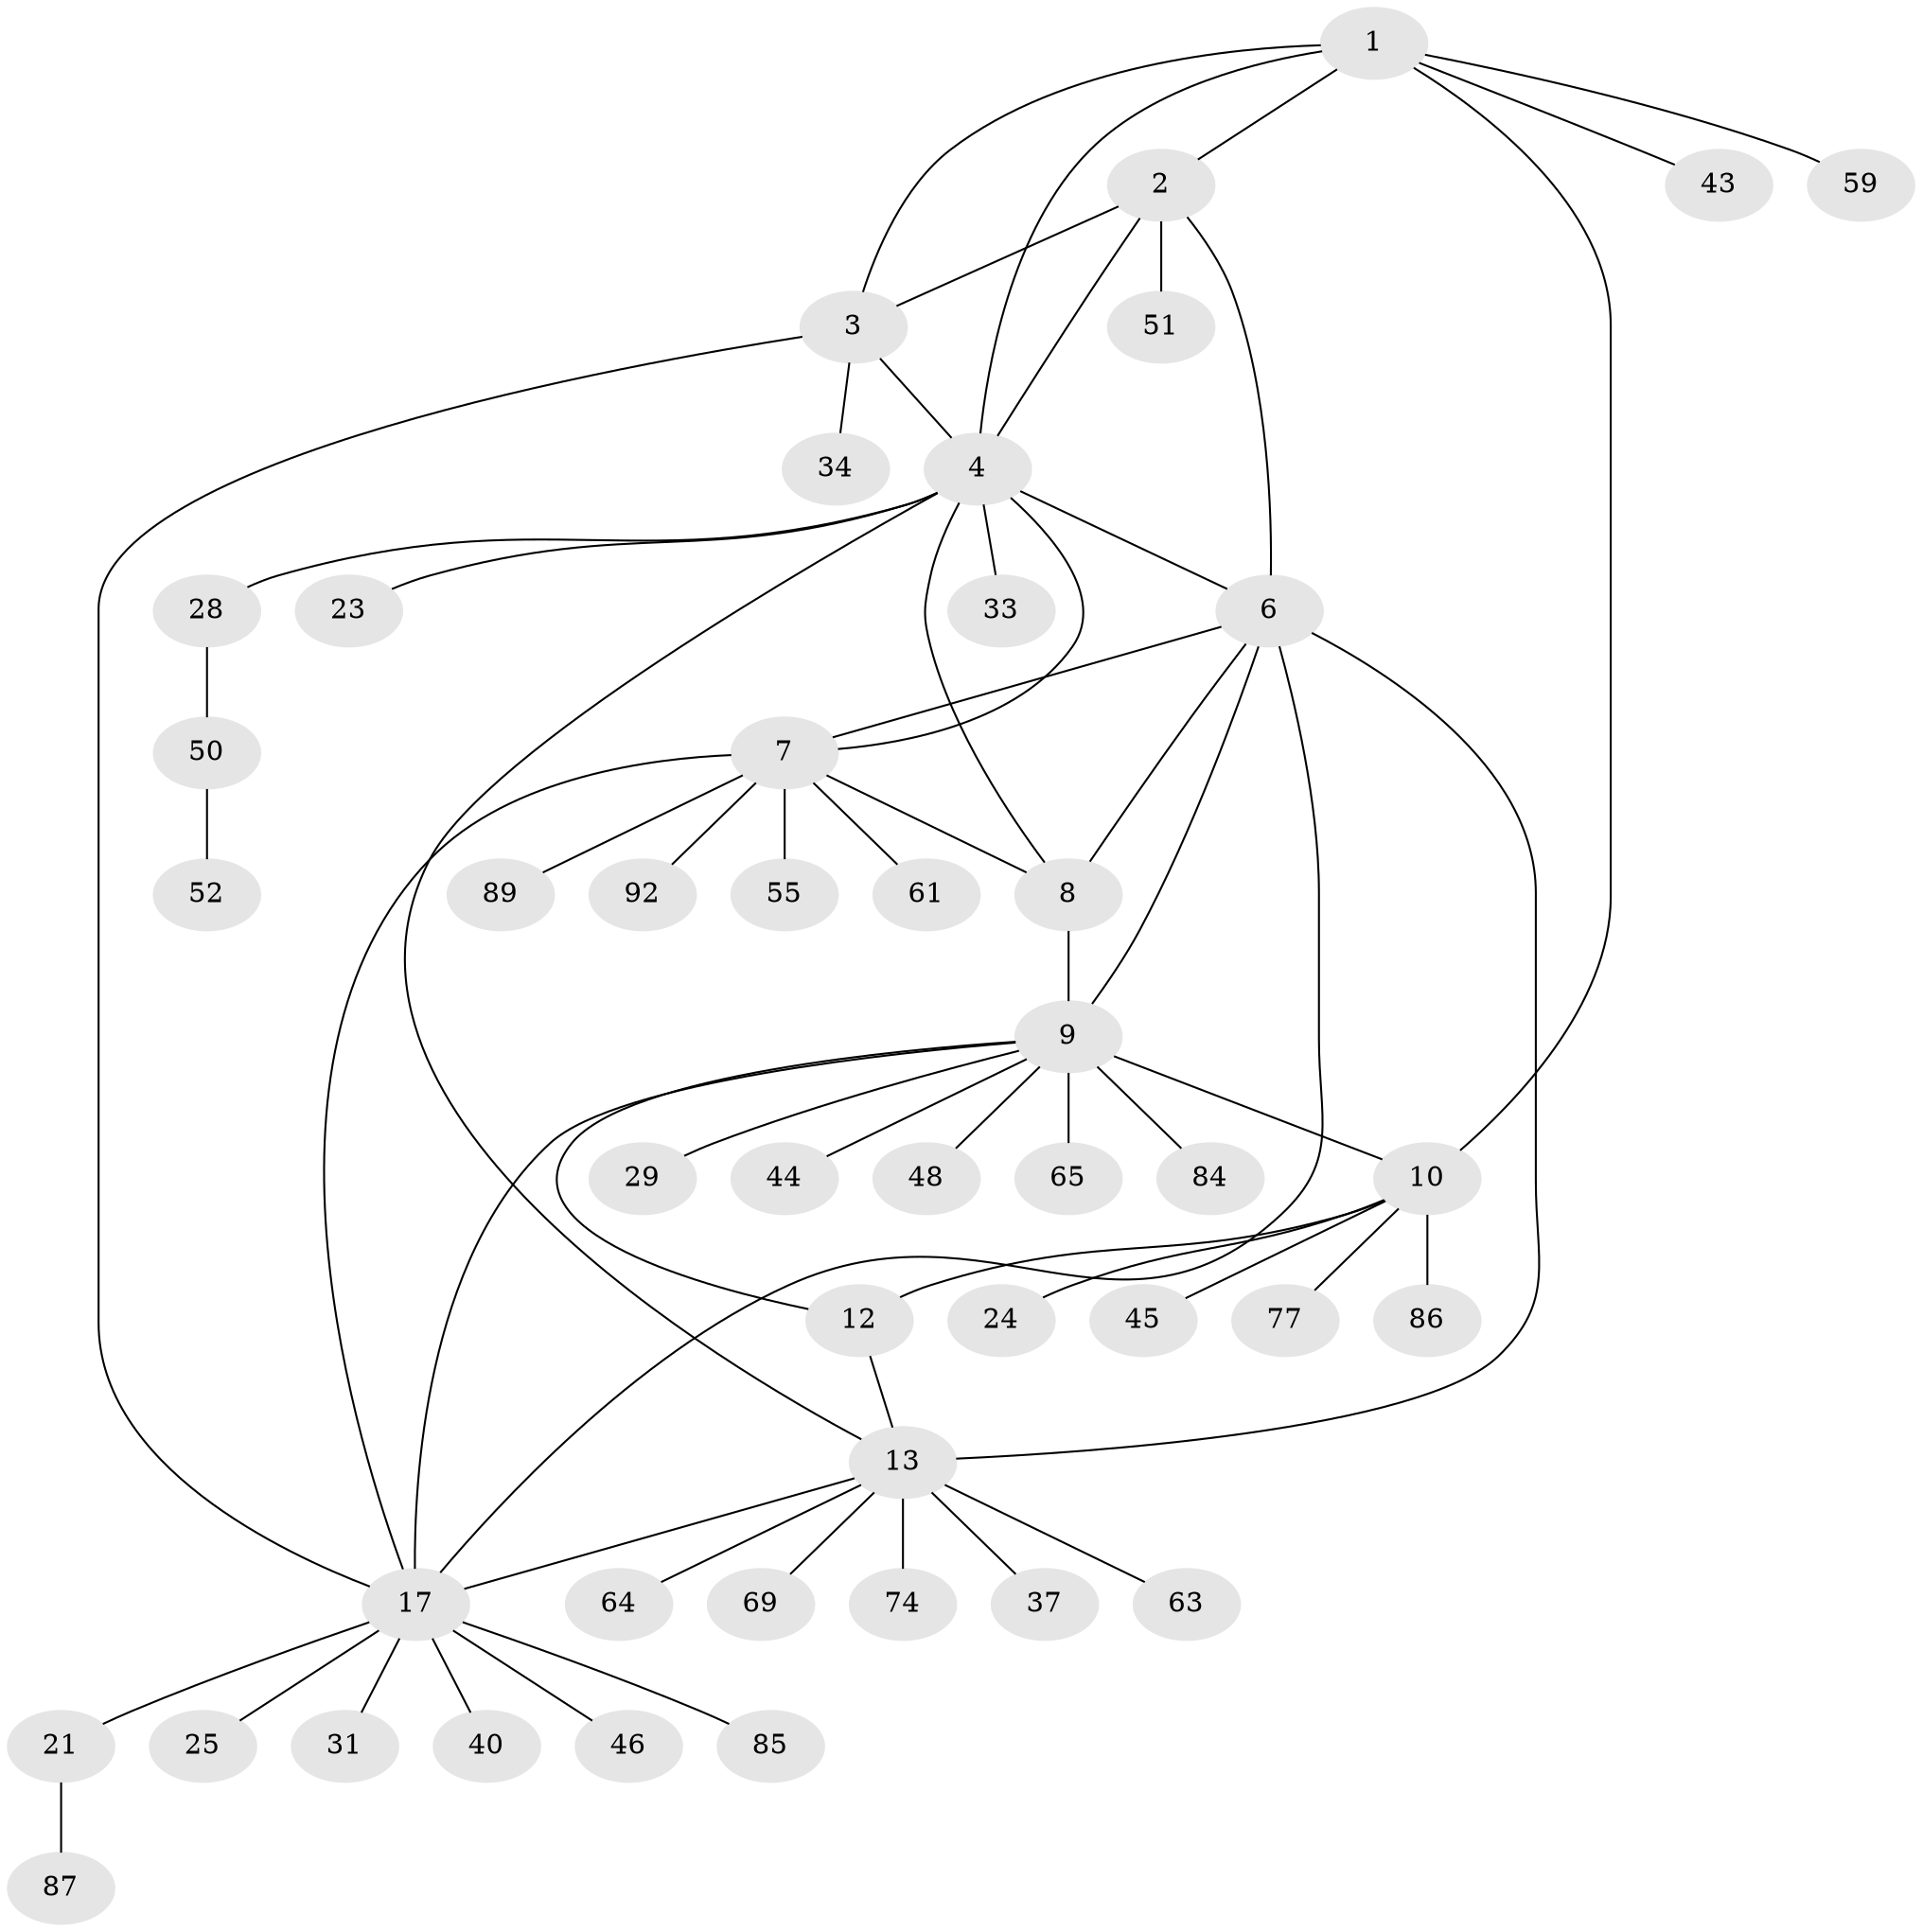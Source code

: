 // original degree distribution, {7: 0.021739130434782608, 8: 0.043478260869565216, 6: 0.06521739130434782, 5: 0.05434782608695652, 9: 0.010869565217391304, 4: 0.021739130434782608, 10: 0.021739130434782608, 2: 0.13043478260869565, 3: 0.05434782608695652, 1: 0.5760869565217391}
// Generated by graph-tools (version 1.1) at 2025/16/03/09/25 04:16:05]
// undirected, 46 vertices, 61 edges
graph export_dot {
graph [start="1"]
  node [color=gray90,style=filled];
  1 [super="+39+91"];
  2 [super="+35+76+90+27"];
  3;
  4 [super="+5"];
  6 [super="+14+83"];
  7 [super="+26"];
  8;
  9 [super="+11+32"];
  10;
  12;
  13 [super="+16+22"];
  17 [super="+49+18+19"];
  21;
  23;
  24;
  25;
  28 [super="+42"];
  29;
  31;
  33;
  34;
  37;
  40;
  43;
  44;
  45;
  46;
  48 [super="+54"];
  50 [super="+66"];
  51;
  52;
  55;
  59 [super="+70"];
  61;
  63;
  64;
  65;
  69;
  74;
  77;
  84;
  85;
  86;
  87;
  89;
  92;
  1 -- 2;
  1 -- 3;
  1 -- 4;
  1 -- 10;
  1 -- 43;
  1 -- 59;
  2 -- 3;
  2 -- 4;
  2 -- 6;
  2 -- 51;
  3 -- 4;
  3 -- 17 [weight=2];
  3 -- 34;
  4 -- 23;
  4 -- 33;
  4 -- 6;
  4 -- 7;
  4 -- 8;
  4 -- 28;
  4 -- 13;
  6 -- 7;
  6 -- 8;
  6 -- 9 [weight=2];
  6 -- 13 [weight=4];
  6 -- 17;
  7 -- 8;
  7 -- 55;
  7 -- 61;
  7 -- 89;
  7 -- 92;
  7 -- 17;
  8 -- 9;
  9 -- 10 [weight=2];
  9 -- 12 [weight=2];
  9 -- 65;
  9 -- 44;
  9 -- 48;
  9 -- 84;
  9 -- 29;
  9 -- 17;
  10 -- 12;
  10 -- 24;
  10 -- 45;
  10 -- 77;
  10 -- 86;
  12 -- 13 [weight=2];
  13 -- 63;
  13 -- 64;
  13 -- 17;
  13 -- 69;
  13 -- 37;
  13 -- 74;
  17 -- 21;
  17 -- 40;
  17 -- 25;
  17 -- 85;
  17 -- 46;
  17 -- 31;
  21 -- 87;
  28 -- 50;
  50 -- 52;
}

